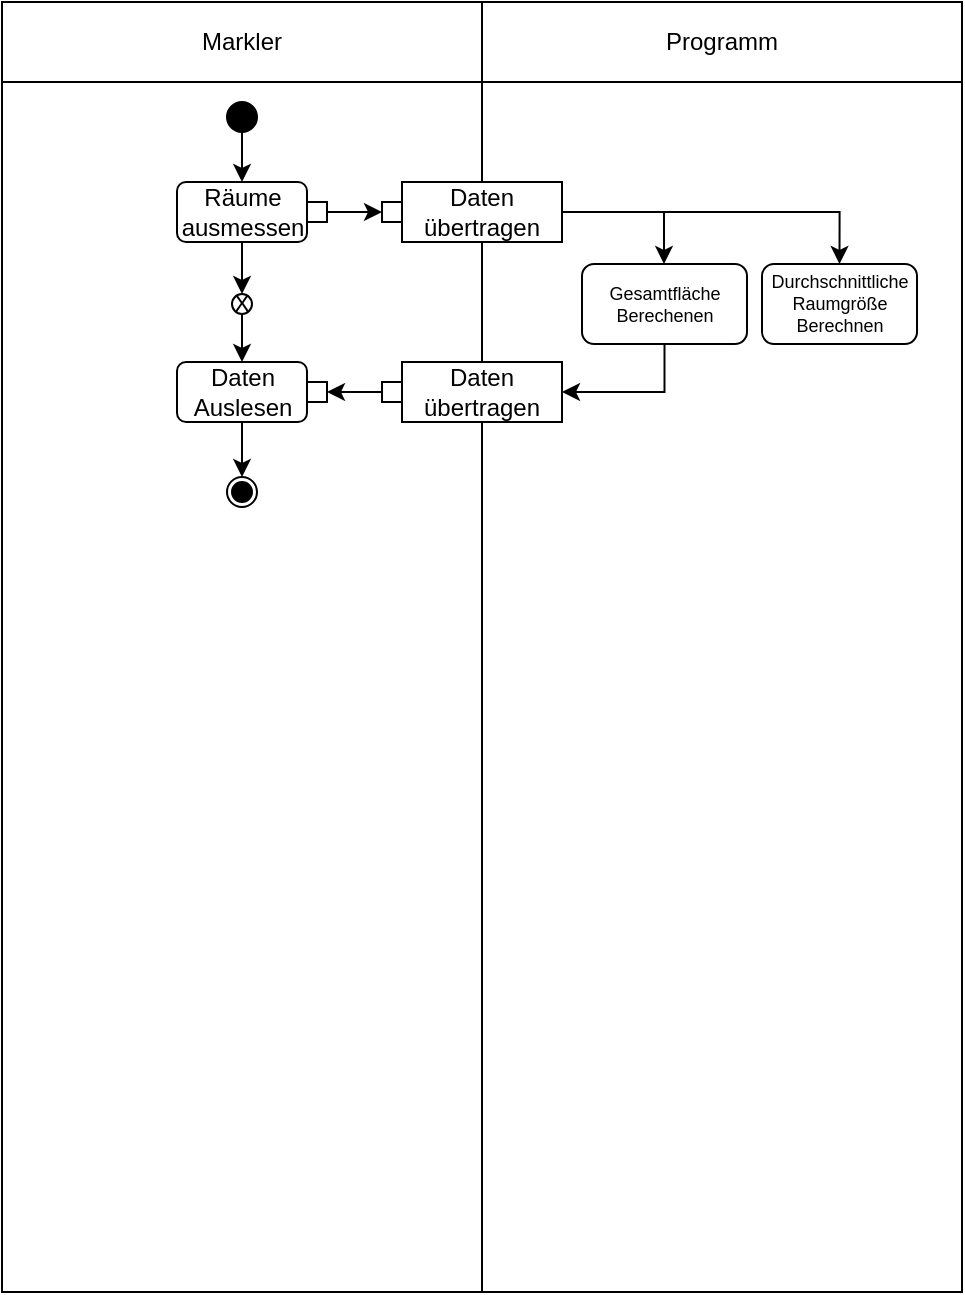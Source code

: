 <mxfile version="25.0.3">
  <diagram name="Seite-1" id="dTdTS0Jpss7GZBtvpQMk">
    <mxGraphModel dx="1000" dy="539" grid="1" gridSize="10" guides="1" tooltips="1" connect="1" arrows="1" fold="1" page="1" pageScale="1" pageWidth="750" pageHeight="600" background="#ffffff" math="0" shadow="0">
      <root>
        <mxCell id="0" />
        <mxCell id="1" parent="0" />
        <mxCell id="P2V1AuMaLBbZlVJgVHay-41" value="" style="rounded=0;whiteSpace=wrap;html=1;rotation=90;" vertex="1" parent="1">
          <mxGeometry x="-47.5" y="382.5" width="605" height="240" as="geometry" />
        </mxCell>
        <mxCell id="P2V1AuMaLBbZlVJgVHay-42" value="" style="rounded=0;whiteSpace=wrap;html=1;rotation=90;" vertex="1" parent="1">
          <mxGeometry x="192.5" y="382.5" width="605" height="240" as="geometry" />
        </mxCell>
        <mxCell id="P2V1AuMaLBbZlVJgVHay-2" value="Markler" style="rounded=0;whiteSpace=wrap;html=1;" vertex="1" parent="1">
          <mxGeometry x="135" y="160" width="240" height="40" as="geometry" />
        </mxCell>
        <mxCell id="P2V1AuMaLBbZlVJgVHay-4" value="Programm" style="rounded=0;whiteSpace=wrap;html=1;" vertex="1" parent="1">
          <mxGeometry x="375" y="160" width="240" height="40" as="geometry" />
        </mxCell>
        <mxCell id="P2V1AuMaLBbZlVJgVHay-8" style="edgeStyle=orthogonalEdgeStyle;rounded=0;orthogonalLoop=1;jettySize=auto;html=1;entryX=0.5;entryY=0;entryDx=0;entryDy=0;" edge="1" parent="1" source="P2V1AuMaLBbZlVJgVHay-6" target="P2V1AuMaLBbZlVJgVHay-7">
          <mxGeometry relative="1" as="geometry" />
        </mxCell>
        <mxCell id="P2V1AuMaLBbZlVJgVHay-6" value="" style="ellipse;whiteSpace=wrap;html=1;aspect=fixed;labelBackgroundColor=#000000;fillColor=#000000;" vertex="1" parent="1">
          <mxGeometry x="247.5" y="210" width="15" height="15" as="geometry" />
        </mxCell>
        <mxCell id="P2V1AuMaLBbZlVJgVHay-26" style="edgeStyle=orthogonalEdgeStyle;rounded=0;orthogonalLoop=1;jettySize=auto;html=1;entryX=0.5;entryY=0;entryDx=0;entryDy=0;" edge="1" parent="1" source="P2V1AuMaLBbZlVJgVHay-7" target="P2V1AuMaLBbZlVJgVHay-25">
          <mxGeometry relative="1" as="geometry" />
        </mxCell>
        <mxCell id="P2V1AuMaLBbZlVJgVHay-7" value="&lt;font&gt;Räume ausmessen&lt;/font&gt;" style="rounded=1;whiteSpace=wrap;html=1;" vertex="1" parent="1">
          <mxGeometry x="222.5" y="250" width="65" height="30" as="geometry" />
        </mxCell>
        <mxCell id="P2V1AuMaLBbZlVJgVHay-34" style="edgeStyle=orthogonalEdgeStyle;rounded=0;orthogonalLoop=1;jettySize=auto;html=1;" edge="1" parent="1" source="P2V1AuMaLBbZlVJgVHay-10" target="P2V1AuMaLBbZlVJgVHay-28">
          <mxGeometry relative="1" as="geometry">
            <Array as="points">
              <mxPoint x="466" y="265" />
            </Array>
          </mxGeometry>
        </mxCell>
        <mxCell id="P2V1AuMaLBbZlVJgVHay-35" style="edgeStyle=orthogonalEdgeStyle;rounded=0;orthogonalLoop=1;jettySize=auto;html=1;entryX=0.5;entryY=0;entryDx=0;entryDy=0;" edge="1" parent="1" source="P2V1AuMaLBbZlVJgVHay-10" target="P2V1AuMaLBbZlVJgVHay-30">
          <mxGeometry relative="1" as="geometry" />
        </mxCell>
        <mxCell id="P2V1AuMaLBbZlVJgVHay-10" value="Daten übertragen" style="rounded=0;whiteSpace=wrap;html=1;" vertex="1" parent="1">
          <mxGeometry x="335" y="250" width="80" height="30" as="geometry" />
        </mxCell>
        <mxCell id="P2V1AuMaLBbZlVJgVHay-16" style="edgeStyle=orthogonalEdgeStyle;rounded=0;orthogonalLoop=1;jettySize=auto;html=1;exitX=1;exitY=0.5;exitDx=0;exitDy=0;entryX=0;entryY=0.5;entryDx=0;entryDy=0;" edge="1" parent="1" source="P2V1AuMaLBbZlVJgVHay-17" target="P2V1AuMaLBbZlVJgVHay-10">
          <mxGeometry relative="1" as="geometry" />
        </mxCell>
        <mxCell id="P2V1AuMaLBbZlVJgVHay-13" value="" style="rounded=0;whiteSpace=wrap;html=1;" vertex="1" parent="1">
          <mxGeometry x="287.5" y="260" width="10" height="10" as="geometry" />
        </mxCell>
        <mxCell id="P2V1AuMaLBbZlVJgVHay-18" value="" style="edgeStyle=orthogonalEdgeStyle;rounded=0;orthogonalLoop=1;jettySize=auto;html=1;exitX=1;exitY=0.5;exitDx=0;exitDy=0;entryX=0;entryY=0.5;entryDx=0;entryDy=0;" edge="1" parent="1" source="P2V1AuMaLBbZlVJgVHay-13" target="P2V1AuMaLBbZlVJgVHay-17">
          <mxGeometry relative="1" as="geometry">
            <mxPoint x="313" y="265" as="sourcePoint" />
            <mxPoint x="335" y="265" as="targetPoint" />
          </mxGeometry>
        </mxCell>
        <mxCell id="P2V1AuMaLBbZlVJgVHay-17" value="" style="rounded=0;whiteSpace=wrap;html=1;" vertex="1" parent="1">
          <mxGeometry x="325" y="260" width="10" height="10" as="geometry" />
        </mxCell>
        <mxCell id="P2V1AuMaLBbZlVJgVHay-19" value="Daten übertragen" style="rounded=0;whiteSpace=wrap;html=1;" vertex="1" parent="1">
          <mxGeometry x="335" y="340" width="80" height="30" as="geometry" />
        </mxCell>
        <mxCell id="P2V1AuMaLBbZlVJgVHay-39" style="edgeStyle=orthogonalEdgeStyle;rounded=0;orthogonalLoop=1;jettySize=auto;html=1;entryX=0.5;entryY=0;entryDx=0;entryDy=0;" edge="1" parent="1" source="P2V1AuMaLBbZlVJgVHay-20" target="P2V1AuMaLBbZlVJgVHay-38">
          <mxGeometry relative="1" as="geometry" />
        </mxCell>
        <mxCell id="P2V1AuMaLBbZlVJgVHay-20" value="Daten Auslesen" style="rounded=1;whiteSpace=wrap;html=1;" vertex="1" parent="1">
          <mxGeometry x="222.5" y="340" width="65" height="30" as="geometry" />
        </mxCell>
        <mxCell id="P2V1AuMaLBbZlVJgVHay-24" style="edgeStyle=orthogonalEdgeStyle;rounded=0;orthogonalLoop=1;jettySize=auto;html=1;exitX=0;exitY=0.5;exitDx=0;exitDy=0;entryX=1;entryY=0.5;entryDx=0;entryDy=0;" edge="1" parent="1" source="P2V1AuMaLBbZlVJgVHay-21" target="P2V1AuMaLBbZlVJgVHay-23">
          <mxGeometry relative="1" as="geometry" />
        </mxCell>
        <mxCell id="P2V1AuMaLBbZlVJgVHay-21" value="" style="rounded=0;whiteSpace=wrap;html=1;" vertex="1" parent="1">
          <mxGeometry x="325" y="350" width="10" height="10" as="geometry" />
        </mxCell>
        <mxCell id="P2V1AuMaLBbZlVJgVHay-23" value="" style="rounded=0;whiteSpace=wrap;html=1;" vertex="1" parent="1">
          <mxGeometry x="287.5" y="350" width="10" height="10" as="geometry" />
        </mxCell>
        <mxCell id="P2V1AuMaLBbZlVJgVHay-27" style="edgeStyle=orthogonalEdgeStyle;rounded=0;orthogonalLoop=1;jettySize=auto;html=1;entryX=0.5;entryY=0;entryDx=0;entryDy=0;" edge="1" parent="1" source="P2V1AuMaLBbZlVJgVHay-25" target="P2V1AuMaLBbZlVJgVHay-20">
          <mxGeometry relative="1" as="geometry" />
        </mxCell>
        <mxCell id="P2V1AuMaLBbZlVJgVHay-25" value="X" style="ellipse;whiteSpace=wrap;html=1;aspect=fixed;labelBackgroundColor=none;fillColor=#FFFFFF;" vertex="1" parent="1">
          <mxGeometry x="250" y="306" width="10" height="10" as="geometry" />
        </mxCell>
        <mxCell id="P2V1AuMaLBbZlVJgVHay-36" style="edgeStyle=orthogonalEdgeStyle;rounded=0;orthogonalLoop=1;jettySize=auto;html=1;entryX=1;entryY=0.5;entryDx=0;entryDy=0;" edge="1" parent="1" source="P2V1AuMaLBbZlVJgVHay-28" target="P2V1AuMaLBbZlVJgVHay-19">
          <mxGeometry relative="1" as="geometry">
            <Array as="points">
              <mxPoint x="466" y="355" />
            </Array>
          </mxGeometry>
        </mxCell>
        <mxCell id="P2V1AuMaLBbZlVJgVHay-28" value="Gesamtfläche Berechenen" style="rounded=1;whiteSpace=wrap;html=1;fontSize=9;" vertex="1" parent="1">
          <mxGeometry x="425" y="291" width="82.5" height="40" as="geometry" />
        </mxCell>
        <mxCell id="P2V1AuMaLBbZlVJgVHay-30" value="Durchschnittliche Raumgröße Berechnen" style="rounded=1;whiteSpace=wrap;html=1;fontSize=9;" vertex="1" parent="1">
          <mxGeometry x="515" y="291" width="77.5" height="40" as="geometry" />
        </mxCell>
        <mxCell id="P2V1AuMaLBbZlVJgVHay-38" value="" style="ellipse;whiteSpace=wrap;html=1;aspect=fixed;labelBackgroundColor=default;fillColor=none;" vertex="1" parent="1">
          <mxGeometry x="247.5" y="397.5" width="15" height="15" as="geometry" />
        </mxCell>
        <mxCell id="P2V1AuMaLBbZlVJgVHay-40" value="" style="ellipse;whiteSpace=wrap;html=1;aspect=fixed;labelBackgroundColor=#000000;fillColor=#000000;" vertex="1" parent="1">
          <mxGeometry x="250" y="400" width="10" height="10" as="geometry" />
        </mxCell>
      </root>
    </mxGraphModel>
  </diagram>
</mxfile>
